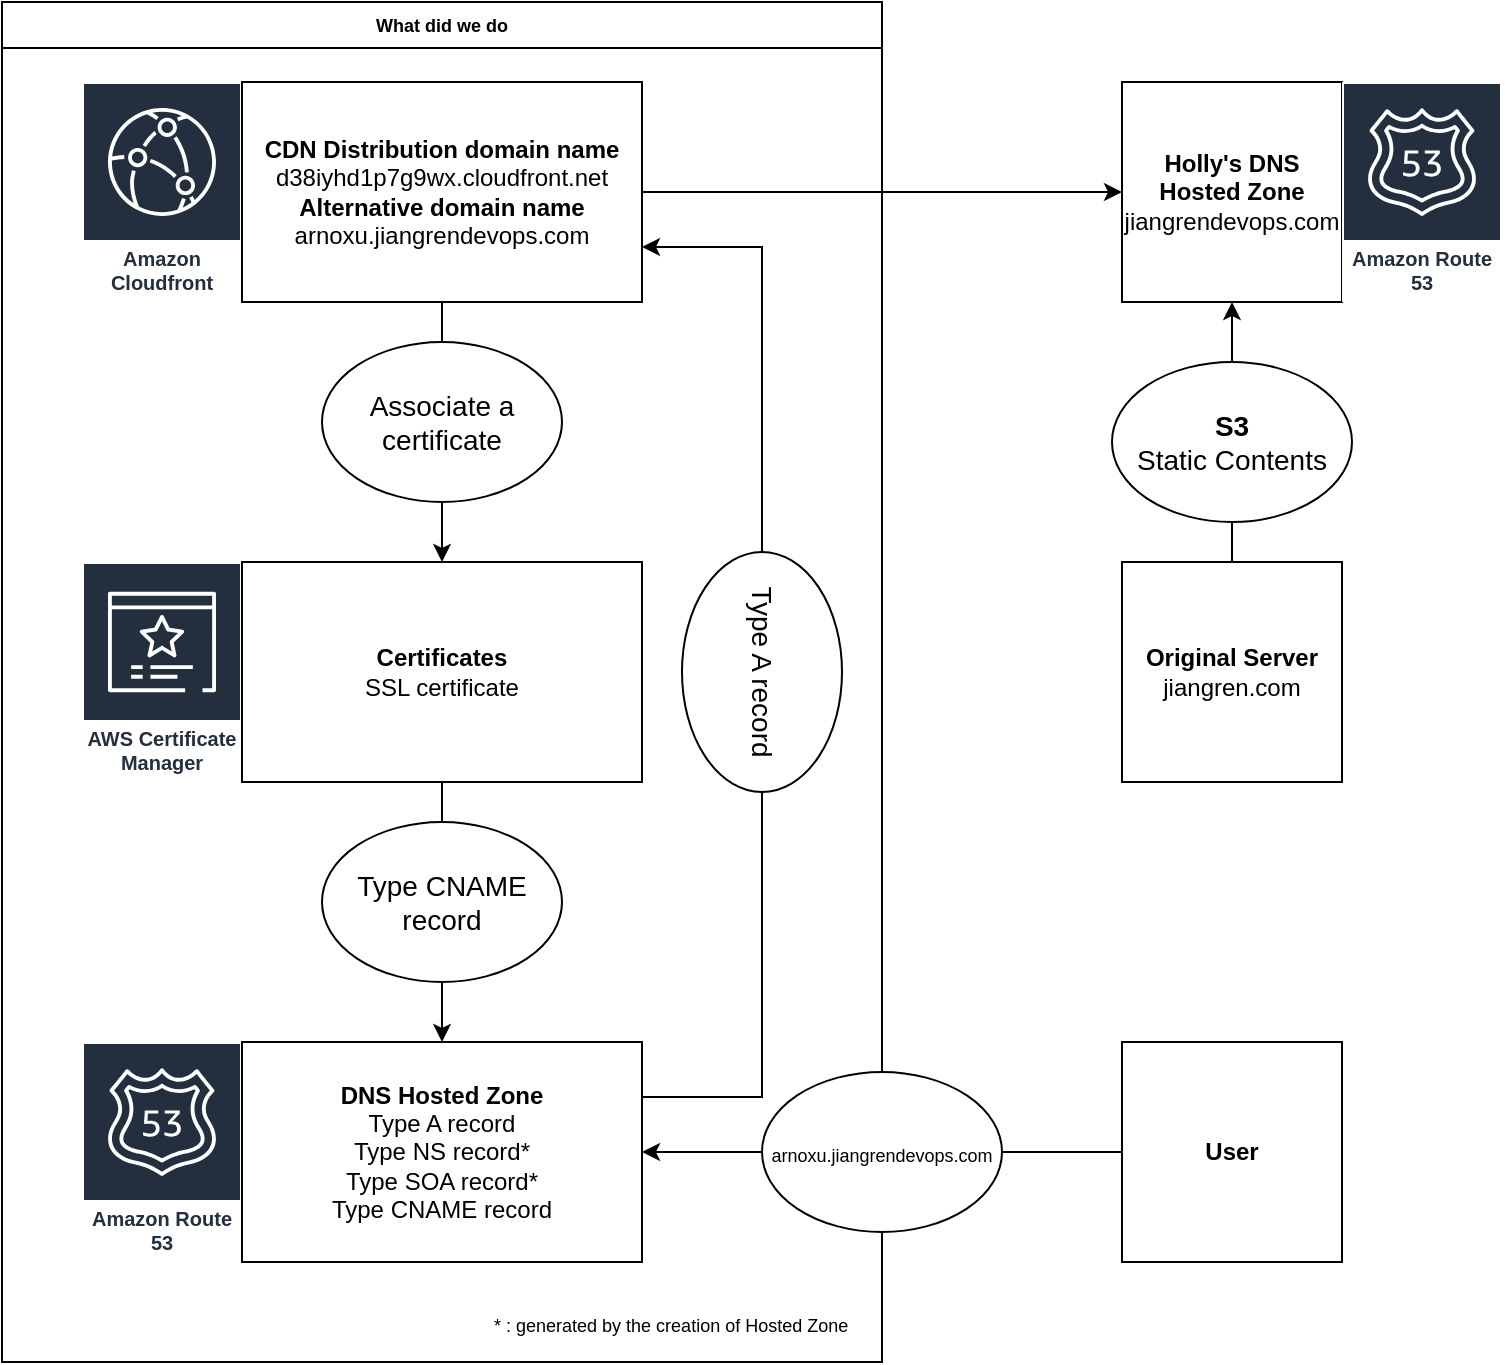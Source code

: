 <mxfile version="20.2.2" type="github">
  <diagram id="siXkpZctMQvOiU2A_Klu" name="Page-1">
    <mxGraphModel dx="1038" dy="539" grid="1" gridSize="10" guides="1" tooltips="1" connect="1" arrows="1" fold="1" page="1" pageScale="1" pageWidth="850" pageHeight="1100" math="0" shadow="0">
      <root>
        <mxCell id="0" />
        <mxCell id="1" parent="0" />
        <mxCell id="yrAHN9wm4sUA_AutfH4l-72" value="What did we do" style="swimlane;fontSize=9;" vertex="1" parent="1">
          <mxGeometry x="80" y="40" width="440" height="680" as="geometry" />
        </mxCell>
        <mxCell id="yrAHN9wm4sUA_AutfH4l-74" value="* : generated by the creation of Hosted Zone  " style="text;strokeColor=none;fillColor=none;align=left;verticalAlign=top;spacingLeft=4;spacingRight=4;overflow=hidden;rotatable=0;points=[[0,0.5],[1,0.5]];portConstraint=eastwest;fontSize=9;" vertex="1" parent="yrAHN9wm4sUA_AutfH4l-72">
          <mxGeometry x="240" y="650" width="190" height="26" as="geometry" />
        </mxCell>
        <mxCell id="yrAHN9wm4sUA_AutfH4l-53" value="&lt;b&gt;Holly&#39;s DNS Hosted Zone&lt;/b&gt;&lt;br&gt;jiangrendevops.com" style="rounded=0;whiteSpace=wrap;html=1;" vertex="1" parent="1">
          <mxGeometry x="640" y="80" width="110" height="110" as="geometry" />
        </mxCell>
        <mxCell id="yrAHN9wm4sUA_AutfH4l-54" value="Amazon Cloudfront" style="sketch=0;outlineConnect=0;fontColor=#232F3E;gradientColor=none;strokeColor=#ffffff;fillColor=#232F3E;dashed=0;verticalLabelPosition=middle;verticalAlign=bottom;align=center;html=1;whiteSpace=wrap;fontSize=10;fontStyle=1;spacing=3;shape=mxgraph.aws4.productIcon;prIcon=mxgraph.aws4.cloudfront;" vertex="1" parent="1">
          <mxGeometry x="120" y="80" width="80" height="110" as="geometry" />
        </mxCell>
        <mxCell id="yrAHN9wm4sUA_AutfH4l-55" value="Amazon Route 53" style="sketch=0;outlineConnect=0;fontColor=#232F3E;gradientColor=none;strokeColor=#ffffff;fillColor=#232F3E;dashed=0;verticalLabelPosition=middle;verticalAlign=bottom;align=center;html=1;whiteSpace=wrap;fontSize=10;fontStyle=1;spacing=3;shape=mxgraph.aws4.productIcon;prIcon=mxgraph.aws4.route_53;" vertex="1" parent="1">
          <mxGeometry x="120" y="560" width="80" height="110" as="geometry" />
        </mxCell>
        <mxCell id="yrAHN9wm4sUA_AutfH4l-56" value="AWS Certificate Manager" style="sketch=0;outlineConnect=0;fontColor=#232F3E;gradientColor=none;strokeColor=#ffffff;fillColor=#232F3E;dashed=0;verticalLabelPosition=middle;verticalAlign=bottom;align=center;html=1;whiteSpace=wrap;fontSize=10;fontStyle=1;spacing=3;shape=mxgraph.aws4.productIcon;prIcon=mxgraph.aws4.certificate_manager_3;" vertex="1" parent="1">
          <mxGeometry x="120" y="320" width="80" height="110" as="geometry" />
        </mxCell>
        <mxCell id="yrAHN9wm4sUA_AutfH4l-57" style="edgeStyle=orthogonalEdgeStyle;rounded=0;orthogonalLoop=1;jettySize=auto;html=1;entryX=0.5;entryY=0;entryDx=0;entryDy=0;fontSize=14;" edge="1" parent="1" source="yrAHN9wm4sUA_AutfH4l-59" target="yrAHN9wm4sUA_AutfH4l-63">
          <mxGeometry relative="1" as="geometry" />
        </mxCell>
        <mxCell id="yrAHN9wm4sUA_AutfH4l-58" style="edgeStyle=orthogonalEdgeStyle;rounded=0;orthogonalLoop=1;jettySize=auto;html=1;fontSize=9;" edge="1" parent="1" source="yrAHN9wm4sUA_AutfH4l-59" target="yrAHN9wm4sUA_AutfH4l-53">
          <mxGeometry relative="1" as="geometry" />
        </mxCell>
        <mxCell id="yrAHN9wm4sUA_AutfH4l-59" value="&lt;b&gt;CDN Distribution domain name&lt;/b&gt;&lt;br&gt;d38iyhd1p7g9wx.cloudfront.net&lt;br&gt;&lt;b&gt;Alternative domain name&lt;br&gt;&lt;/b&gt;arnoxu.jiangrendevops.com" style="rounded=0;whiteSpace=wrap;html=1;" vertex="1" parent="1">
          <mxGeometry x="200" y="80" width="200" height="110" as="geometry" />
        </mxCell>
        <mxCell id="yrAHN9wm4sUA_AutfH4l-60" style="edgeStyle=orthogonalEdgeStyle;rounded=0;orthogonalLoop=1;jettySize=auto;html=1;exitX=1;exitY=0.25;exitDx=0;exitDy=0;entryX=1;entryY=0.75;entryDx=0;entryDy=0;fontSize=9;" edge="1" parent="1" source="yrAHN9wm4sUA_AutfH4l-61" target="yrAHN9wm4sUA_AutfH4l-59">
          <mxGeometry relative="1" as="geometry">
            <Array as="points">
              <mxPoint x="460" y="588" />
              <mxPoint x="460" y="163" />
            </Array>
          </mxGeometry>
        </mxCell>
        <mxCell id="yrAHN9wm4sUA_AutfH4l-61" value="&lt;b&gt;DNS Hosted Zone&lt;/b&gt;&lt;br&gt;Type A record&lt;br&gt;Type NS record*&lt;br&gt;Type SOA record*&lt;br&gt;Type CNAME record" style="rounded=0;whiteSpace=wrap;html=1;" vertex="1" parent="1">
          <mxGeometry x="200" y="560" width="200" height="110" as="geometry" />
        </mxCell>
        <mxCell id="yrAHN9wm4sUA_AutfH4l-62" style="edgeStyle=orthogonalEdgeStyle;rounded=0;orthogonalLoop=1;jettySize=auto;html=1;entryX=0.5;entryY=0;entryDx=0;entryDy=0;fontSize=14;startArrow=none;" edge="1" parent="1" source="yrAHN9wm4sUA_AutfH4l-69" target="yrAHN9wm4sUA_AutfH4l-61">
          <mxGeometry relative="1" as="geometry" />
        </mxCell>
        <mxCell id="yrAHN9wm4sUA_AutfH4l-63" value="&lt;b&gt;Certificates&lt;/b&gt;&lt;br&gt;SSL certificate" style="rounded=0;whiteSpace=wrap;html=1;" vertex="1" parent="1">
          <mxGeometry x="200" y="320" width="200" height="110" as="geometry" />
        </mxCell>
        <mxCell id="yrAHN9wm4sUA_AutfH4l-64" value="Type A record" style="ellipse;whiteSpace=wrap;html=1;fontSize=14;rotation=90;" vertex="1" parent="1">
          <mxGeometry x="400" y="335" width="120" height="80" as="geometry" />
        </mxCell>
        <mxCell id="yrAHN9wm4sUA_AutfH4l-65" style="edgeStyle=orthogonalEdgeStyle;rounded=0;orthogonalLoop=1;jettySize=auto;html=1;fontSize=9;" edge="1" parent="1" source="yrAHN9wm4sUA_AutfH4l-66" target="yrAHN9wm4sUA_AutfH4l-61">
          <mxGeometry relative="1" as="geometry" />
        </mxCell>
        <mxCell id="yrAHN9wm4sUA_AutfH4l-66" value="&lt;b&gt;User&lt;/b&gt;" style="rounded=0;whiteSpace=wrap;html=1;" vertex="1" parent="1">
          <mxGeometry x="640" y="560" width="110" height="110" as="geometry" />
        </mxCell>
        <mxCell id="yrAHN9wm4sUA_AutfH4l-67" value="&lt;font style=&quot;font-size: 9px;&quot;&gt;arnoxu.jiangrendevops.com&lt;/font&gt;" style="ellipse;whiteSpace=wrap;html=1;fontSize=14;" vertex="1" parent="1">
          <mxGeometry x="460" y="575" width="120" height="80" as="geometry" />
        </mxCell>
        <mxCell id="yrAHN9wm4sUA_AutfH4l-68" value="Associate a&lt;br&gt;certificate" style="ellipse;whiteSpace=wrap;html=1;fontSize=14;" vertex="1" parent="1">
          <mxGeometry x="240" y="210" width="120" height="80" as="geometry" />
        </mxCell>
        <mxCell id="yrAHN9wm4sUA_AutfH4l-69" value="Type CNAME record" style="ellipse;whiteSpace=wrap;html=1;fontSize=14;" vertex="1" parent="1">
          <mxGeometry x="240" y="450" width="120" height="80" as="geometry" />
        </mxCell>
        <mxCell id="yrAHN9wm4sUA_AutfH4l-70" value="" style="edgeStyle=orthogonalEdgeStyle;rounded=0;orthogonalLoop=1;jettySize=auto;html=1;entryX=0.5;entryY=0;entryDx=0;entryDy=0;fontSize=14;endArrow=none;" edge="1" parent="1" source="yrAHN9wm4sUA_AutfH4l-63" target="yrAHN9wm4sUA_AutfH4l-69">
          <mxGeometry relative="1" as="geometry">
            <mxPoint x="300" y="430" as="sourcePoint" />
            <mxPoint x="300" y="580" as="targetPoint" />
          </mxGeometry>
        </mxCell>
        <mxCell id="yrAHN9wm4sUA_AutfH4l-78" style="edgeStyle=orthogonalEdgeStyle;rounded=0;orthogonalLoop=1;jettySize=auto;html=1;entryX=0.5;entryY=1;entryDx=0;entryDy=0;fontSize=9;" edge="1" parent="1" source="yrAHN9wm4sUA_AutfH4l-75" target="yrAHN9wm4sUA_AutfH4l-53">
          <mxGeometry relative="1" as="geometry" />
        </mxCell>
        <mxCell id="yrAHN9wm4sUA_AutfH4l-75" value="&lt;b&gt;Original Server&lt;/b&gt;&lt;br&gt;jiangren.com" style="rounded=0;whiteSpace=wrap;html=1;" vertex="1" parent="1">
          <mxGeometry x="640" y="320" width="110" height="110" as="geometry" />
        </mxCell>
        <mxCell id="yrAHN9wm4sUA_AutfH4l-77" value="Amazon Route 53" style="sketch=0;outlineConnect=0;fontColor=#232F3E;gradientColor=none;strokeColor=#ffffff;fillColor=#232F3E;dashed=0;verticalLabelPosition=middle;verticalAlign=bottom;align=center;html=1;whiteSpace=wrap;fontSize=10;fontStyle=1;spacing=3;shape=mxgraph.aws4.productIcon;prIcon=mxgraph.aws4.route_53;" vertex="1" parent="1">
          <mxGeometry x="750" y="80" width="80" height="110" as="geometry" />
        </mxCell>
        <mxCell id="yrAHN9wm4sUA_AutfH4l-79" value="&lt;b&gt;S3&lt;/b&gt;&lt;br&gt;Static Contents" style="ellipse;whiteSpace=wrap;html=1;fontSize=14;" vertex="1" parent="1">
          <mxGeometry x="635" y="220" width="120" height="80" as="geometry" />
        </mxCell>
      </root>
    </mxGraphModel>
  </diagram>
</mxfile>
